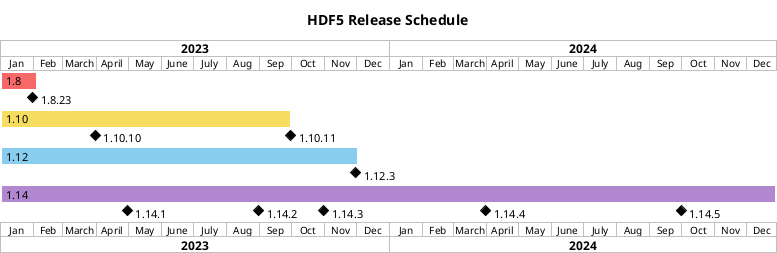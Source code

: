 The release timeline was generated on PlantUML (https://plantuml.com)

The current script:

@startgantt

title HDF5 Release Schedule

projectscale monthly
Project starts 2023-01-01

[1.8] starts 2023-01-01 and lasts 5 weeks
[1.8.23] happens 2023-01-31
[1.8] is colored in #F76969

[1.10] starts 2023-01-01 and lasts 39 weeks
[1.10.10] happens 2023-03-31
[1.10.11] happens 2023-09-30
[1.10.11] displays on same row as [1.10.10]
[1.10] is colored in #F6DD60

[1.12] starts 2023-01-01 and lasts 48 weeks
[1.12.3] happens 2023-11-30
[1.12] is colored in #88CCEE

[1.14] starts at 2023-01-01 and lasts 104 weeks
[1.14.1] happens at 2023-04-30
[1.14.2] happens at 2023-08-31
[1.14.3] happens at 2023-10-31
[1.14.4] happens at 2024-03-31
[1.14.5] happens at 2024-09-30
[1.14.1] displays on same row as [1.14.1]
[1.14.2] displays on same row as [1.14.1]
[1.14.3] displays on same row as [1.14.1]
[1.14.4] displays on same row as [1.14.1]
[1.14.5] displays on same row as [1.14.1]
[1.14] is colored in #B187CF

@endgantt
